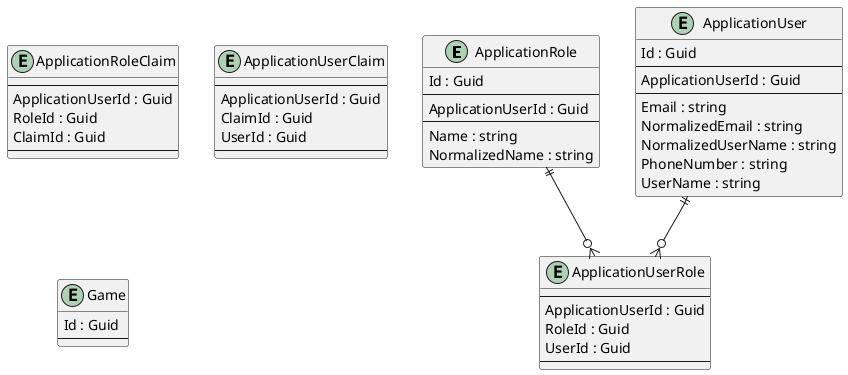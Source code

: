 @startuml

entity ApplicationRole {
    Id : Guid
    --
    ApplicationUserId : Guid
    --
    Name : string
    NormalizedName : string
}

entity ApplicationRoleClaim {
    --
    ApplicationUserId : Guid
    RoleId : Guid
    ClaimId : Guid
    --
}

entity ApplicationUser {
    Id : Guid
    --
    ApplicationUserId : Guid
    --
    Email : string
    NormalizedEmail : string
    NormalizedUserName : string
    PhoneNumber : string
    UserName : string
}

entity ApplicationUserClaim {
    --
    ApplicationUserId : Guid
    ClaimId : Guid
    UserId : Guid
    --
}

entity ApplicationUserRole {
    --
    ApplicationUserId : Guid
    RoleId : Guid
    UserId : Guid
    --
}

entity Game {
    Id : Guid
    --
    ' IdCodePlaceholder--
    ' PropertyCodePlaceholder
}

' EntityCodePlaceholder

ApplicationRole ||--o{ ApplicationUserRole
ApplicationUser ||--o{ ApplicationUserRole

' RelationshipCodePlaceholder

@enduml

